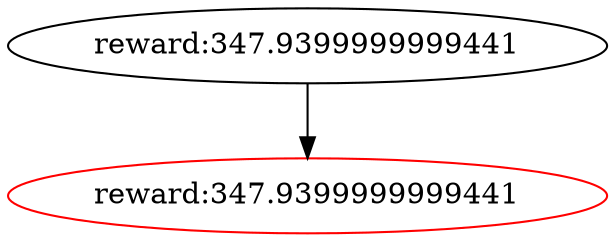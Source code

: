 digraph G {
	node1 [label="reward:347.9399999999441"]
	node2 [label="reward:347.9399999999441" color=red]
	node1 -> node2
}
